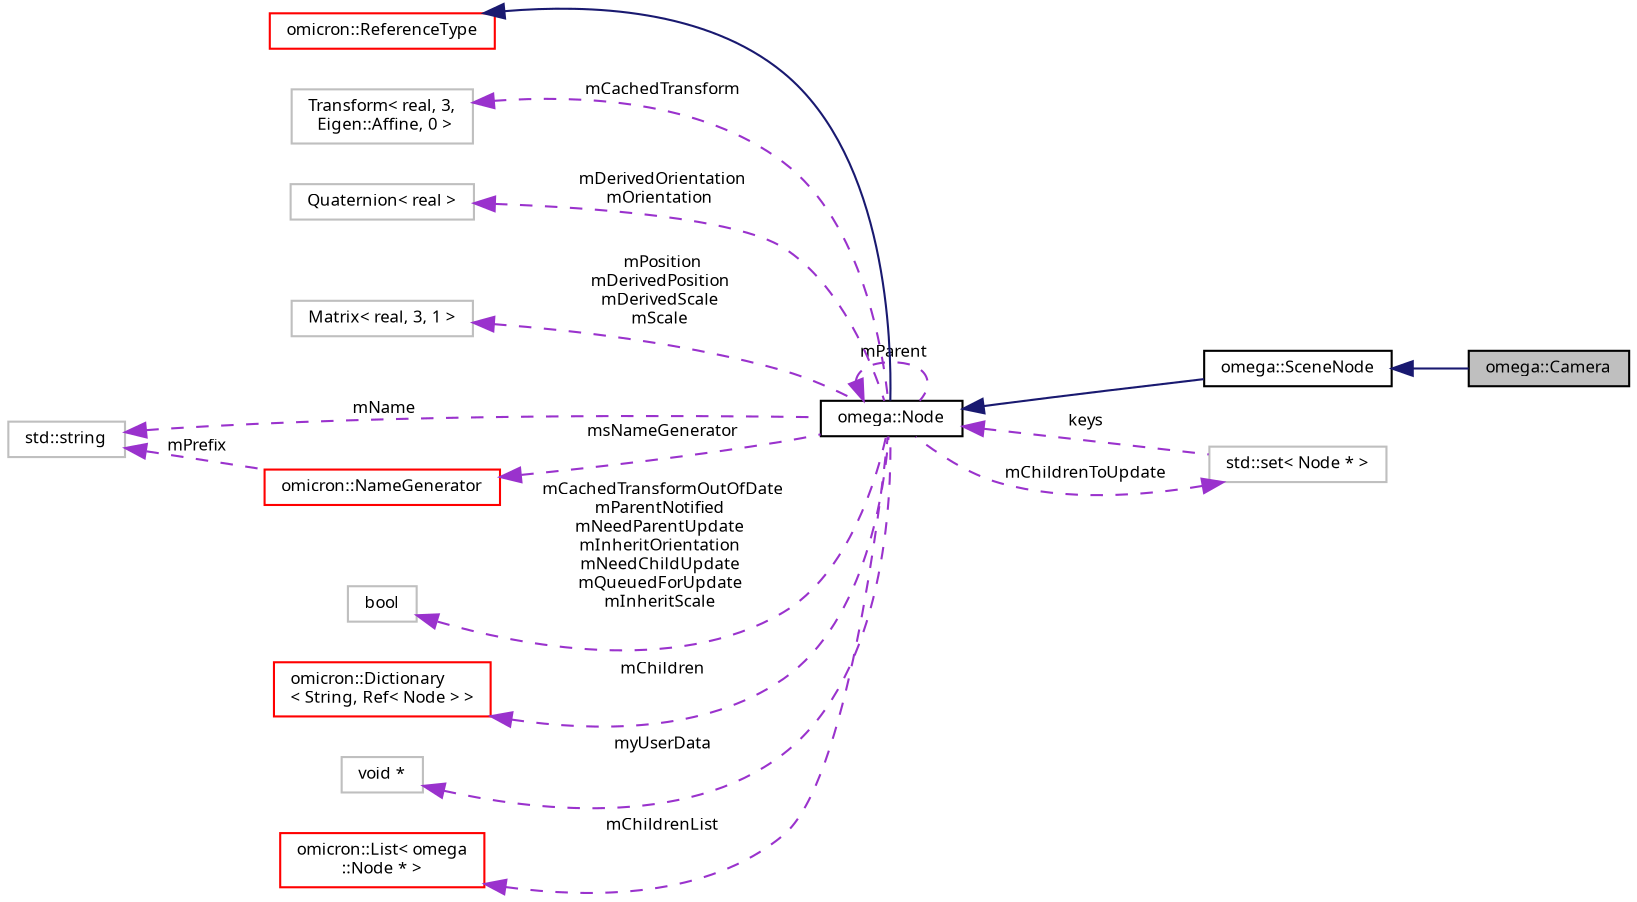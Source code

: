 digraph "omega::Camera"
{
  bgcolor="transparent";
  edge [fontname="FreeSans.ttf",fontsize="8",labelfontname="FreeSans.ttf",labelfontsize="8"];
  node [fontname="FreeSans.ttf",fontsize="8",shape=record];
  rankdir="LR";
  Node1 [label="omega::Camera",height=0.2,width=0.4,color="black", fillcolor="grey75", style="filled" fontcolor="black"];
  Node2 -> Node1 [dir="back",color="midnightblue",fontsize="8",style="solid",fontname="FreeSans.ttf"];
  Node2 [label="omega::SceneNode",height=0.2,width=0.4,color="black",URL="$classomega_1_1_scene_node.html",tooltip="Represents a node in the omegalib scene graph. "];
  Node3 -> Node2 [dir="back",color="midnightblue",fontsize="8",style="solid",fontname="FreeSans.ttf"];
  Node3 [label="omega::Node",height=0.2,width=0.4,color="black",URL="$classomega_1_1_node.html",tooltip="Class representing a general-purpose node in an articulated scene graph. "];
  Node4 -> Node3 [dir="back",color="midnightblue",fontsize="8",style="solid",fontname="FreeSans.ttf"];
  Node4 [label="omicron::ReferenceType",height=0.2,width=0.4,color="red",URL="$classomicron_1_1_reference_type.html",tooltip="Implements a base class for reference-counted types. "];
  Node5 -> Node3 [dir="back",color="darkorchid3",fontsize="8",style="dashed",label=" mCachedTransform" ,fontname="FreeSans.ttf"];
  Node5 [label="Transform\< real, 3,\l Eigen::Affine, 0 \>",height=0.2,width=0.4,color="grey75"];
  Node6 -> Node3 [dir="back",color="darkorchid3",fontsize="8",style="dashed",label=" mDerivedOrientation\nmOrientation" ,fontname="FreeSans.ttf"];
  Node6 [label="Quaternion\< real \>",height=0.2,width=0.4,color="grey75"];
  Node3 -> Node3 [dir="back",color="darkorchid3",fontsize="8",style="dashed",label=" mParent" ,fontname="FreeSans.ttf"];
  Node7 -> Node3 [dir="back",color="darkorchid3",fontsize="8",style="dashed",label=" mPosition\nmDerivedPosition\nmDerivedScale\nmScale" ,fontname="FreeSans.ttf"];
  Node7 [label="Matrix\< real, 3, 1 \>",height=0.2,width=0.4,color="grey75"];
  Node8 -> Node3 [dir="back",color="darkorchid3",fontsize="8",style="dashed",label=" msNameGenerator" ,fontname="FreeSans.ttf"];
  Node8 [label="omicron::NameGenerator",height=0.2,width=0.4,color="red",URL="$classomicron_1_1_name_generator.html",tooltip="Utility class to generate a sequentially numbered series of names. "];
  Node9 -> Node8 [dir="back",color="darkorchid3",fontsize="8",style="dashed",label=" mPrefix" ,fontname="FreeSans.ttf"];
  Node9 [label="std::string",height=0.2,width=0.4,color="grey75",tooltip="STL class. "];
  Node9 -> Node3 [dir="back",color="darkorchid3",fontsize="8",style="dashed",label=" mName" ,fontname="FreeSans.ttf"];
  Node10 -> Node3 [dir="back",color="darkorchid3",fontsize="8",style="dashed",label=" mCachedTransformOutOfDate\nmParentNotified\nmNeedParentUpdate\nmInheritOrientation\nmNeedChildUpdate\nmQueuedForUpdate\nmInheritScale" ,fontname="FreeSans.ttf"];
  Node10 [label="bool",height=0.2,width=0.4,color="grey75"];
  Node11 -> Node3 [dir="back",color="darkorchid3",fontsize="8",style="dashed",label=" mChildrenToUpdate" ,fontname="FreeSans.ttf"];
  Node11 [label="std::set\< Node * \>",height=0.2,width=0.4,color="grey75"];
  Node3 -> Node11 [dir="back",color="darkorchid3",fontsize="8",style="dashed",label=" keys" ,fontname="FreeSans.ttf"];
  Node12 -> Node3 [dir="back",color="darkorchid3",fontsize="8",style="dashed",label=" mChildren" ,fontname="FreeSans.ttf"];
  Node12 [label="omicron::Dictionary\l\< String, Ref\< Node \> \>",height=0.2,width=0.4,color="red",URL="$classomicron_1_1_dictionary.html"];
  Node13 -> Node3 [dir="back",color="darkorchid3",fontsize="8",style="dashed",label=" myUserData" ,fontname="FreeSans.ttf"];
  Node13 [label="void *",height=0.2,width=0.4,color="grey75"];
  Node14 -> Node3 [dir="back",color="darkorchid3",fontsize="8",style="dashed",label=" mChildrenList" ,fontname="FreeSans.ttf"];
  Node14 [label="omicron::List\< omega\l::Node * \>",height=0.2,width=0.4,color="red",URL="$classomicron_1_1_list.html"];
}
